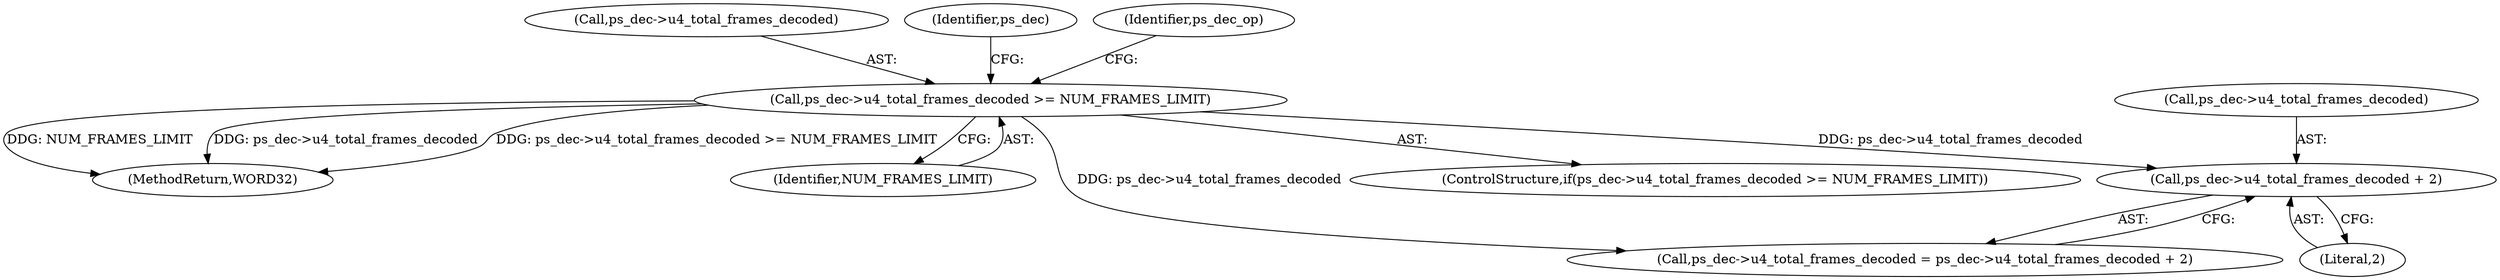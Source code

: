 digraph "0_Android_a78887bcffbc2995cf9ed72e0697acf560875e9e@pointer" {
"1001942" [label="(Call,ps_dec->u4_total_frames_decoded + 2)"];
"1000456" [label="(Call,ps_dec->u4_total_frames_decoded >= NUM_FRAMES_LIMIT)"];
"1001942" [label="(Call,ps_dec->u4_total_frames_decoded + 2)"];
"1002129" [label="(MethodReturn,WORD32)"];
"1001946" [label="(Literal,2)"];
"1000456" [label="(Call,ps_dec->u4_total_frames_decoded >= NUM_FRAMES_LIMIT)"];
"1000457" [label="(Call,ps_dec->u4_total_frames_decoded)"];
"1000471" [label="(Identifier,ps_dec)"];
"1000464" [label="(Identifier,ps_dec_op)"];
"1000460" [label="(Identifier,NUM_FRAMES_LIMIT)"];
"1001938" [label="(Call,ps_dec->u4_total_frames_decoded = ps_dec->u4_total_frames_decoded + 2)"];
"1001943" [label="(Call,ps_dec->u4_total_frames_decoded)"];
"1000455" [label="(ControlStructure,if(ps_dec->u4_total_frames_decoded >= NUM_FRAMES_LIMIT))"];
"1001942" -> "1001938"  [label="AST: "];
"1001942" -> "1001946"  [label="CFG: "];
"1001943" -> "1001942"  [label="AST: "];
"1001946" -> "1001942"  [label="AST: "];
"1001938" -> "1001942"  [label="CFG: "];
"1000456" -> "1001942"  [label="DDG: ps_dec->u4_total_frames_decoded"];
"1000456" -> "1000455"  [label="AST: "];
"1000456" -> "1000460"  [label="CFG: "];
"1000457" -> "1000456"  [label="AST: "];
"1000460" -> "1000456"  [label="AST: "];
"1000464" -> "1000456"  [label="CFG: "];
"1000471" -> "1000456"  [label="CFG: "];
"1000456" -> "1002129"  [label="DDG: NUM_FRAMES_LIMIT"];
"1000456" -> "1002129"  [label="DDG: ps_dec->u4_total_frames_decoded"];
"1000456" -> "1002129"  [label="DDG: ps_dec->u4_total_frames_decoded >= NUM_FRAMES_LIMIT"];
"1000456" -> "1001938"  [label="DDG: ps_dec->u4_total_frames_decoded"];
}
